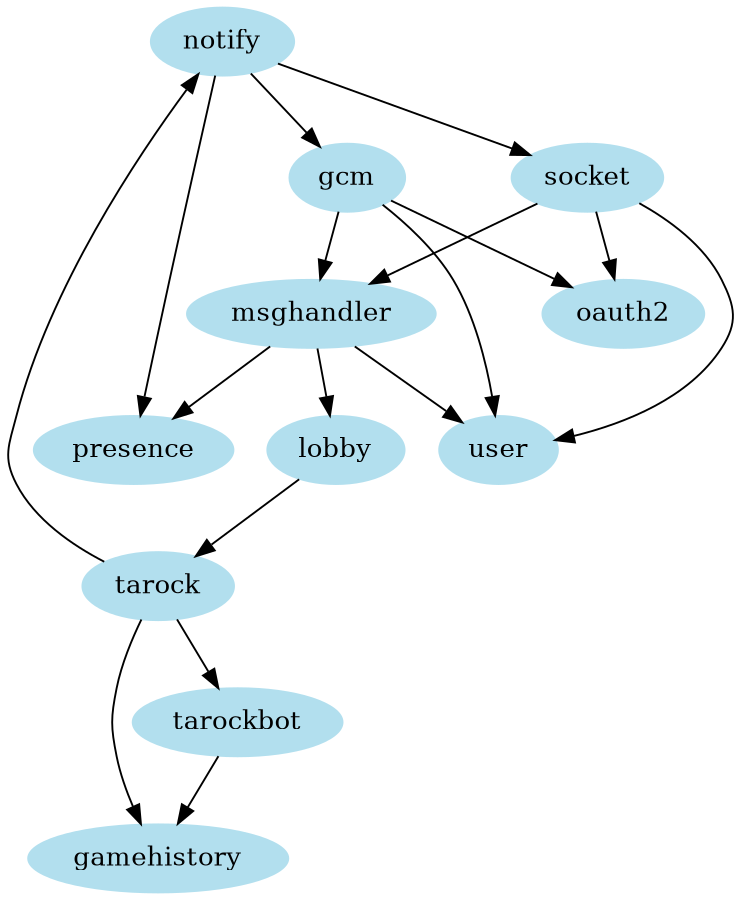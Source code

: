 digraph unix {
	size="6,6";
	node [color=lightblue2, style=filled, shape=ellipse];
	"notify" -> "gcm";
	"notify" -> "socket";
	"msghandler" -> "lobby";
    "gcm" -> "msghandler";
    "socket" -> "msghandler";
    "lobby" -> "tarock";
    "tarock" -> "notify";
    "tarock" -> "tarockbot";
    "tarock" -> "gamehistory";
    "tarockbot" -> "gamehistory";
    "notify" -> "presence";
    "msghandler" -> "presence";
    "gcm" -> "oauth2";
    "socket" -> "oauth2";
    "gcm" -> "user";
    "socket" -> "user";
    "msghandler" -> "user";
}
